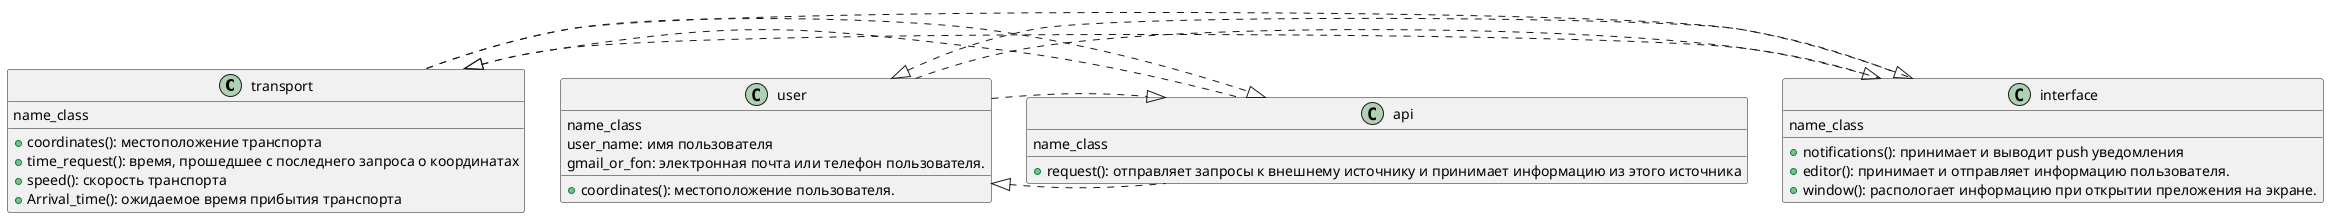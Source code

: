@startuml

class transport
{
  {field} name_class
{method} + coordinates(): местоположение транспорта
{method} + time_request(): время, прошедшее с последнего запроса о координатах
{method} + speed(): скорость транспорта
{method} + Arrival_time(): ожидаемое время прибытия транспорта
}
transport <|. interface
transport <|. api

class interface
{
  {field} name_class
{method} + notifications(): принимает и выводит push уведомления
{method} + editor(): принимает и отправляет информацию пользователя.
{method} + window(): распологает информацию при открытии преложения на экране.
}
transport .|> interface
user .|> interface

class user
{
  {field}name_class 
  {field} user_name: имя пользователя
  {field} gmail_or_fon: электронная почта или телефон пользователя.
{method} + coordinates(): местоположение пользователя.
}
user <|. interface
user <|. api

class api
{
  {field} name_class
{method} + request(): отправляет запросы к внешнему источнику и принимает информацию из этого источника
}
transport .|> api
user .|> api

@enduml